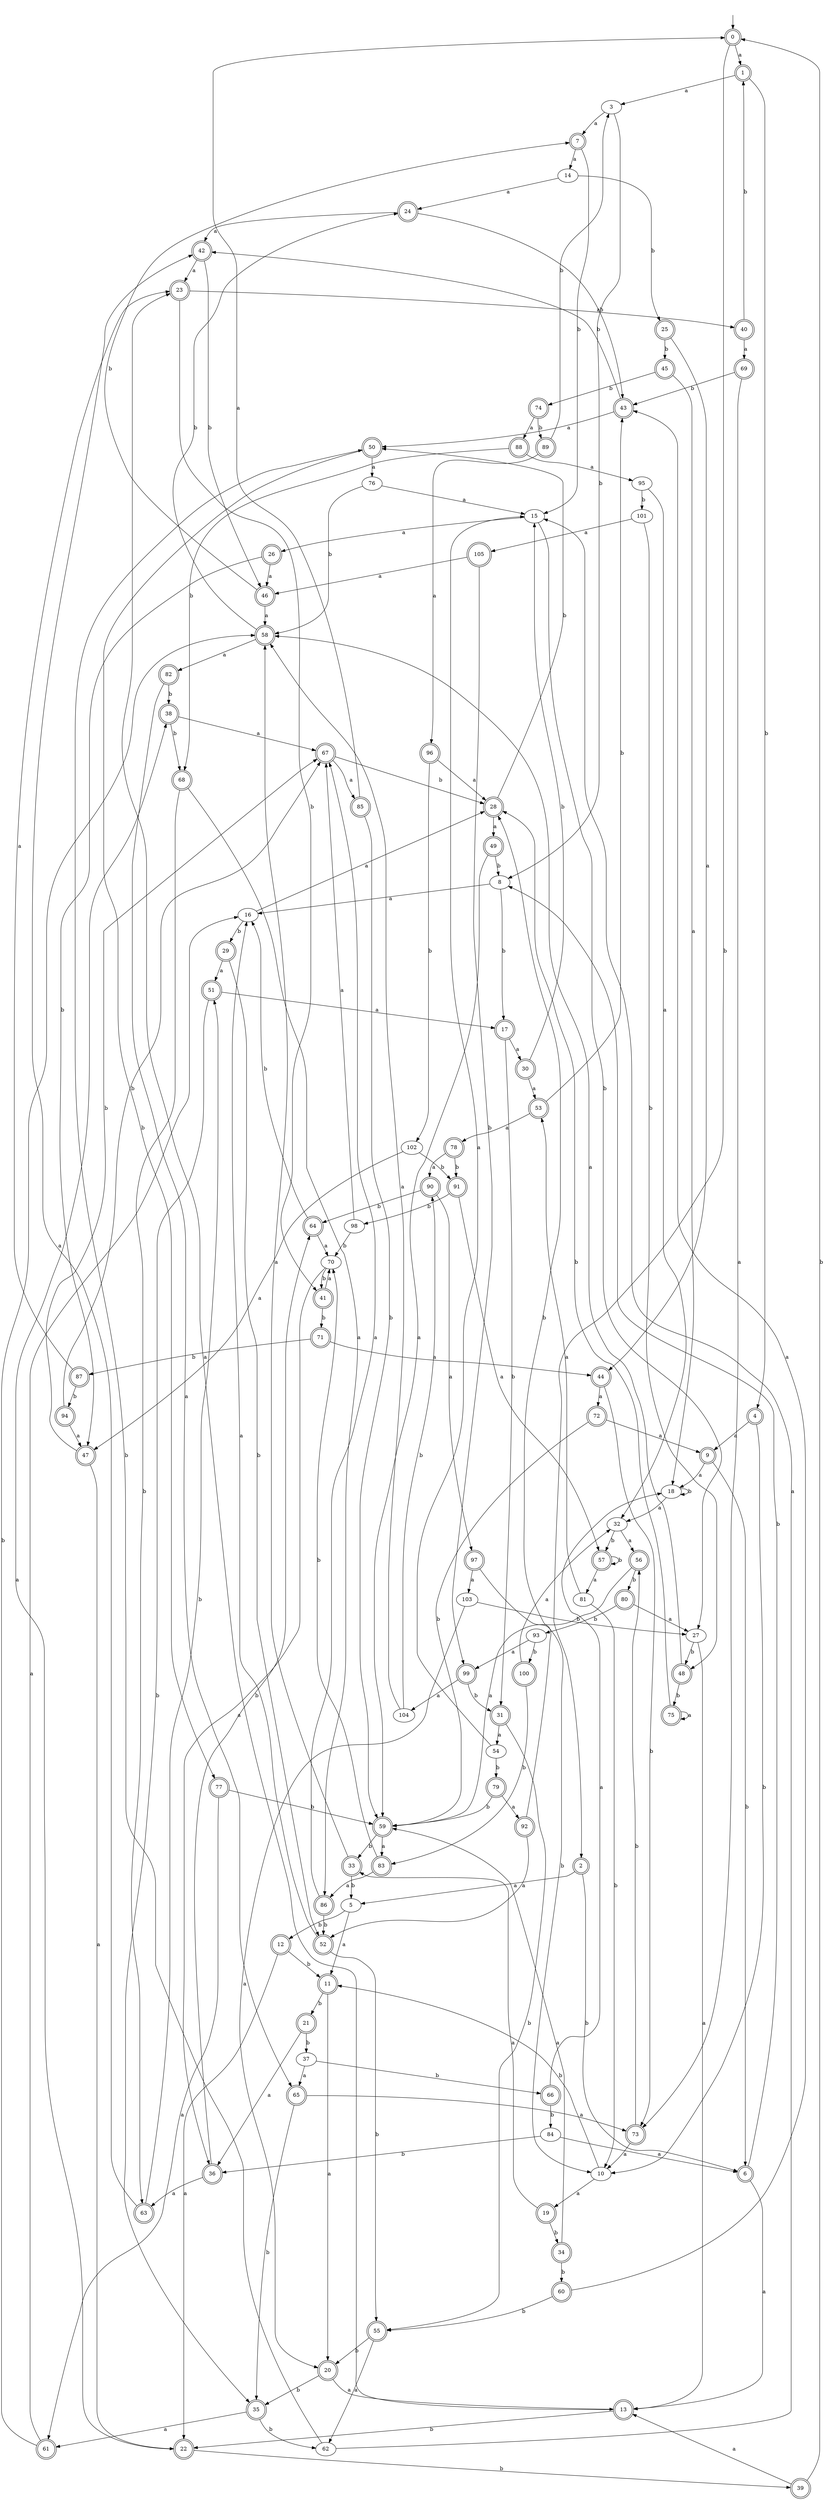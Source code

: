digraph RandomDFA {
  __start0 [label="", shape=none];
  __start0 -> 0 [label=""];
  0 [shape=circle] [shape=doublecircle]
  0 -> 1 [label="a"]
  0 -> 2 [label="b"]
  1 [shape=doublecircle]
  1 -> 3 [label="a"]
  1 -> 4 [label="b"]
  2 [shape=doublecircle]
  2 -> 5 [label="a"]
  2 -> 6 [label="b"]
  3
  3 -> 7 [label="a"]
  3 -> 8 [label="b"]
  4 [shape=doublecircle]
  4 -> 9 [label="a"]
  4 -> 10 [label="b"]
  5
  5 -> 11 [label="a"]
  5 -> 12 [label="b"]
  6 [shape=doublecircle]
  6 -> 13 [label="a"]
  6 -> 8 [label="b"]
  7 [shape=doublecircle]
  7 -> 14 [label="a"]
  7 -> 15 [label="b"]
  8
  8 -> 16 [label="a"]
  8 -> 17 [label="b"]
  9 [shape=doublecircle]
  9 -> 18 [label="a"]
  9 -> 6 [label="b"]
  10
  10 -> 19 [label="a"]
  10 -> 11 [label="b"]
  11 [shape=doublecircle]
  11 -> 20 [label="a"]
  11 -> 21 [label="b"]
  12 [shape=doublecircle]
  12 -> 22 [label="a"]
  12 -> 11 [label="b"]
  13 [shape=doublecircle]
  13 -> 23 [label="a"]
  13 -> 22 [label="b"]
  14
  14 -> 24 [label="a"]
  14 -> 25 [label="b"]
  15
  15 -> 26 [label="a"]
  15 -> 27 [label="b"]
  16
  16 -> 28 [label="a"]
  16 -> 29 [label="b"]
  17 [shape=doublecircle]
  17 -> 30 [label="a"]
  17 -> 31 [label="b"]
  18
  18 -> 32 [label="a"]
  18 -> 18 [label="b"]
  19 [shape=doublecircle]
  19 -> 33 [label="a"]
  19 -> 34 [label="b"]
  20 [shape=doublecircle]
  20 -> 13 [label="a"]
  20 -> 35 [label="b"]
  21 [shape=doublecircle]
  21 -> 36 [label="a"]
  21 -> 37 [label="b"]
  22 [shape=doublecircle]
  22 -> 38 [label="a"]
  22 -> 39 [label="b"]
  23 [shape=doublecircle]
  23 -> 40 [label="a"]
  23 -> 41 [label="b"]
  24 [shape=doublecircle]
  24 -> 42 [label="a"]
  24 -> 43 [label="b"]
  25 [shape=doublecircle]
  25 -> 44 [label="a"]
  25 -> 45 [label="b"]
  26 [shape=doublecircle]
  26 -> 46 [label="a"]
  26 -> 47 [label="b"]
  27
  27 -> 13 [label="a"]
  27 -> 48 [label="b"]
  28 [shape=doublecircle]
  28 -> 49 [label="a"]
  28 -> 50 [label="b"]
  29 [shape=doublecircle]
  29 -> 51 [label="a"]
  29 -> 52 [label="b"]
  30 [shape=doublecircle]
  30 -> 53 [label="a"]
  30 -> 15 [label="b"]
  31 [shape=doublecircle]
  31 -> 54 [label="a"]
  31 -> 55 [label="b"]
  32
  32 -> 56 [label="a"]
  32 -> 57 [label="b"]
  33 [shape=doublecircle]
  33 -> 58 [label="a"]
  33 -> 5 [label="b"]
  34 [shape=doublecircle]
  34 -> 59 [label="a"]
  34 -> 60 [label="b"]
  35 [shape=doublecircle]
  35 -> 61 [label="a"]
  35 -> 62 [label="b"]
  36 [shape=doublecircle]
  36 -> 63 [label="a"]
  36 -> 64 [label="b"]
  37
  37 -> 65 [label="a"]
  37 -> 66 [label="b"]
  38 [shape=doublecircle]
  38 -> 67 [label="a"]
  38 -> 68 [label="b"]
  39 [shape=doublecircle]
  39 -> 13 [label="a"]
  39 -> 0 [label="b"]
  40 [shape=doublecircle]
  40 -> 69 [label="a"]
  40 -> 1 [label="b"]
  41 [shape=doublecircle]
  41 -> 70 [label="a"]
  41 -> 71 [label="b"]
  42 [shape=doublecircle]
  42 -> 23 [label="a"]
  42 -> 46 [label="b"]
  43 [shape=doublecircle]
  43 -> 50 [label="a"]
  43 -> 42 [label="b"]
  44 [shape=doublecircle]
  44 -> 72 [label="a"]
  44 -> 73 [label="b"]
  45 [shape=doublecircle]
  45 -> 18 [label="a"]
  45 -> 74 [label="b"]
  46 [shape=doublecircle]
  46 -> 58 [label="a"]
  46 -> 7 [label="b"]
  47 [shape=doublecircle]
  47 -> 22 [label="a"]
  47 -> 67 [label="b"]
  48 [shape=doublecircle]
  48 -> 58 [label="a"]
  48 -> 75 [label="b"]
  49 [shape=doublecircle]
  49 -> 59 [label="a"]
  49 -> 8 [label="b"]
  50 [shape=doublecircle]
  50 -> 76 [label="a"]
  50 -> 77 [label="b"]
  51 [shape=doublecircle]
  51 -> 17 [label="a"]
  51 -> 35 [label="b"]
  52 [shape=doublecircle]
  52 -> 16 [label="a"]
  52 -> 55 [label="b"]
  53 [shape=doublecircle]
  53 -> 78 [label="a"]
  53 -> 43 [label="b"]
  54
  54 -> 15 [label="a"]
  54 -> 79 [label="b"]
  55 [shape=doublecircle]
  55 -> 62 [label="a"]
  55 -> 20 [label="b"]
  56 [shape=doublecircle]
  56 -> 59 [label="a"]
  56 -> 80 [label="b"]
  57 [shape=doublecircle]
  57 -> 81 [label="a"]
  57 -> 57 [label="b"]
  58 [shape=doublecircle]
  58 -> 82 [label="a"]
  58 -> 24 [label="b"]
  59 [shape=doublecircle]
  59 -> 83 [label="a"]
  59 -> 33 [label="b"]
  60 [shape=doublecircle]
  60 -> 43 [label="a"]
  60 -> 55 [label="b"]
  61 [shape=doublecircle]
  61 -> 16 [label="a"]
  61 -> 58 [label="b"]
  62
  62 -> 15 [label="a"]
  62 -> 50 [label="b"]
  63 [shape=doublecircle]
  63 -> 42 [label="a"]
  63 -> 51 [label="b"]
  64 [shape=doublecircle]
  64 -> 70 [label="a"]
  64 -> 16 [label="b"]
  65 [shape=doublecircle]
  65 -> 73 [label="a"]
  65 -> 35 [label="b"]
  66 [shape=doublecircle]
  66 -> 18 [label="a"]
  66 -> 84 [label="b"]
  67 [shape=doublecircle]
  67 -> 85 [label="a"]
  67 -> 28 [label="b"]
  68 [shape=doublecircle]
  68 -> 86 [label="a"]
  68 -> 63 [label="b"]
  69 [shape=doublecircle]
  69 -> 73 [label="a"]
  69 -> 43 [label="b"]
  70
  70 -> 36 [label="a"]
  70 -> 41 [label="b"]
  71 [shape=doublecircle]
  71 -> 44 [label="a"]
  71 -> 87 [label="b"]
  72 [shape=doublecircle]
  72 -> 9 [label="a"]
  72 -> 59 [label="b"]
  73 [shape=doublecircle]
  73 -> 10 [label="a"]
  73 -> 56 [label="b"]
  74 [shape=doublecircle]
  74 -> 88 [label="a"]
  74 -> 89 [label="b"]
  75 [shape=doublecircle]
  75 -> 75 [label="a"]
  75 -> 28 [label="b"]
  76
  76 -> 15 [label="a"]
  76 -> 58 [label="b"]
  77 [shape=doublecircle]
  77 -> 61 [label="a"]
  77 -> 59 [label="b"]
  78 [shape=doublecircle]
  78 -> 90 [label="a"]
  78 -> 91 [label="b"]
  79 [shape=doublecircle]
  79 -> 92 [label="a"]
  79 -> 59 [label="b"]
  80 [shape=doublecircle]
  80 -> 27 [label="a"]
  80 -> 93 [label="b"]
  81
  81 -> 53 [label="a"]
  81 -> 10 [label="b"]
  82 [shape=doublecircle]
  82 -> 65 [label="a"]
  82 -> 38 [label="b"]
  83 [shape=doublecircle]
  83 -> 86 [label="a"]
  83 -> 70 [label="b"]
  84
  84 -> 6 [label="a"]
  84 -> 36 [label="b"]
  85 [shape=doublecircle]
  85 -> 0 [label="a"]
  85 -> 59 [label="b"]
  86 [shape=doublecircle]
  86 -> 67 [label="a"]
  86 -> 52 [label="b"]
  87 [shape=doublecircle]
  87 -> 23 [label="a"]
  87 -> 94 [label="b"]
  88 [shape=doublecircle]
  88 -> 95 [label="a"]
  88 -> 68 [label="b"]
  89 [shape=doublecircle]
  89 -> 96 [label="a"]
  89 -> 3 [label="b"]
  90 [shape=doublecircle]
  90 -> 97 [label="a"]
  90 -> 64 [label="b"]
  91 [shape=doublecircle]
  91 -> 57 [label="a"]
  91 -> 98 [label="b"]
  92 [shape=doublecircle]
  92 -> 52 [label="a"]
  92 -> 28 [label="b"]
  93
  93 -> 99 [label="a"]
  93 -> 100 [label="b"]
  94 [shape=doublecircle]
  94 -> 47 [label="a"]
  94 -> 67 [label="b"]
  95
  95 -> 32 [label="a"]
  95 -> 101 [label="b"]
  96 [shape=doublecircle]
  96 -> 28 [label="a"]
  96 -> 102 [label="b"]
  97 [shape=doublecircle]
  97 -> 103 [label="a"]
  97 -> 10 [label="b"]
  98
  98 -> 67 [label="a"]
  98 -> 70 [label="b"]
  99 [shape=doublecircle]
  99 -> 104 [label="a"]
  99 -> 31 [label="b"]
  100 [shape=doublecircle]
  100 -> 32 [label="a"]
  100 -> 83 [label="b"]
  101
  101 -> 105 [label="a"]
  101 -> 48 [label="b"]
  102
  102 -> 47 [label="a"]
  102 -> 91 [label="b"]
  103
  103 -> 20 [label="a"]
  103 -> 27 [label="b"]
  104
  104 -> 58 [label="a"]
  104 -> 90 [label="b"]
  105 [shape=doublecircle]
  105 -> 46 [label="a"]
  105 -> 99 [label="b"]
}
